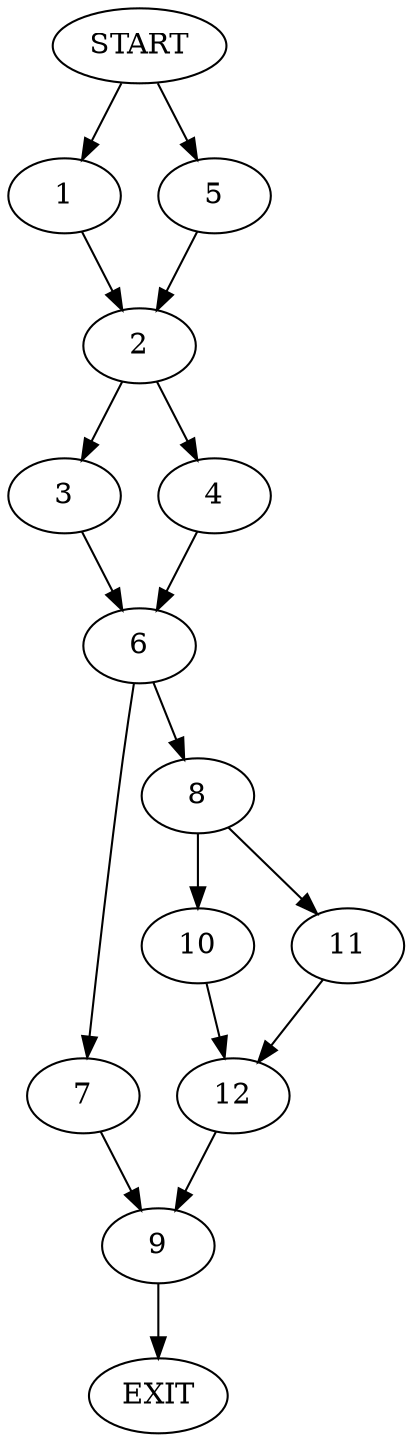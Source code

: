 digraph {
0 [label="START"]
13 [label="EXIT"]
0 -> 1
1 -> 2
2 -> 3
2 -> 4
0 -> 5
5 -> 2
4 -> 6
3 -> 6
6 -> 7
6 -> 8
7 -> 9
8 -> 10
8 -> 11
9 -> 13
11 -> 12
10 -> 12
12 -> 9
}
